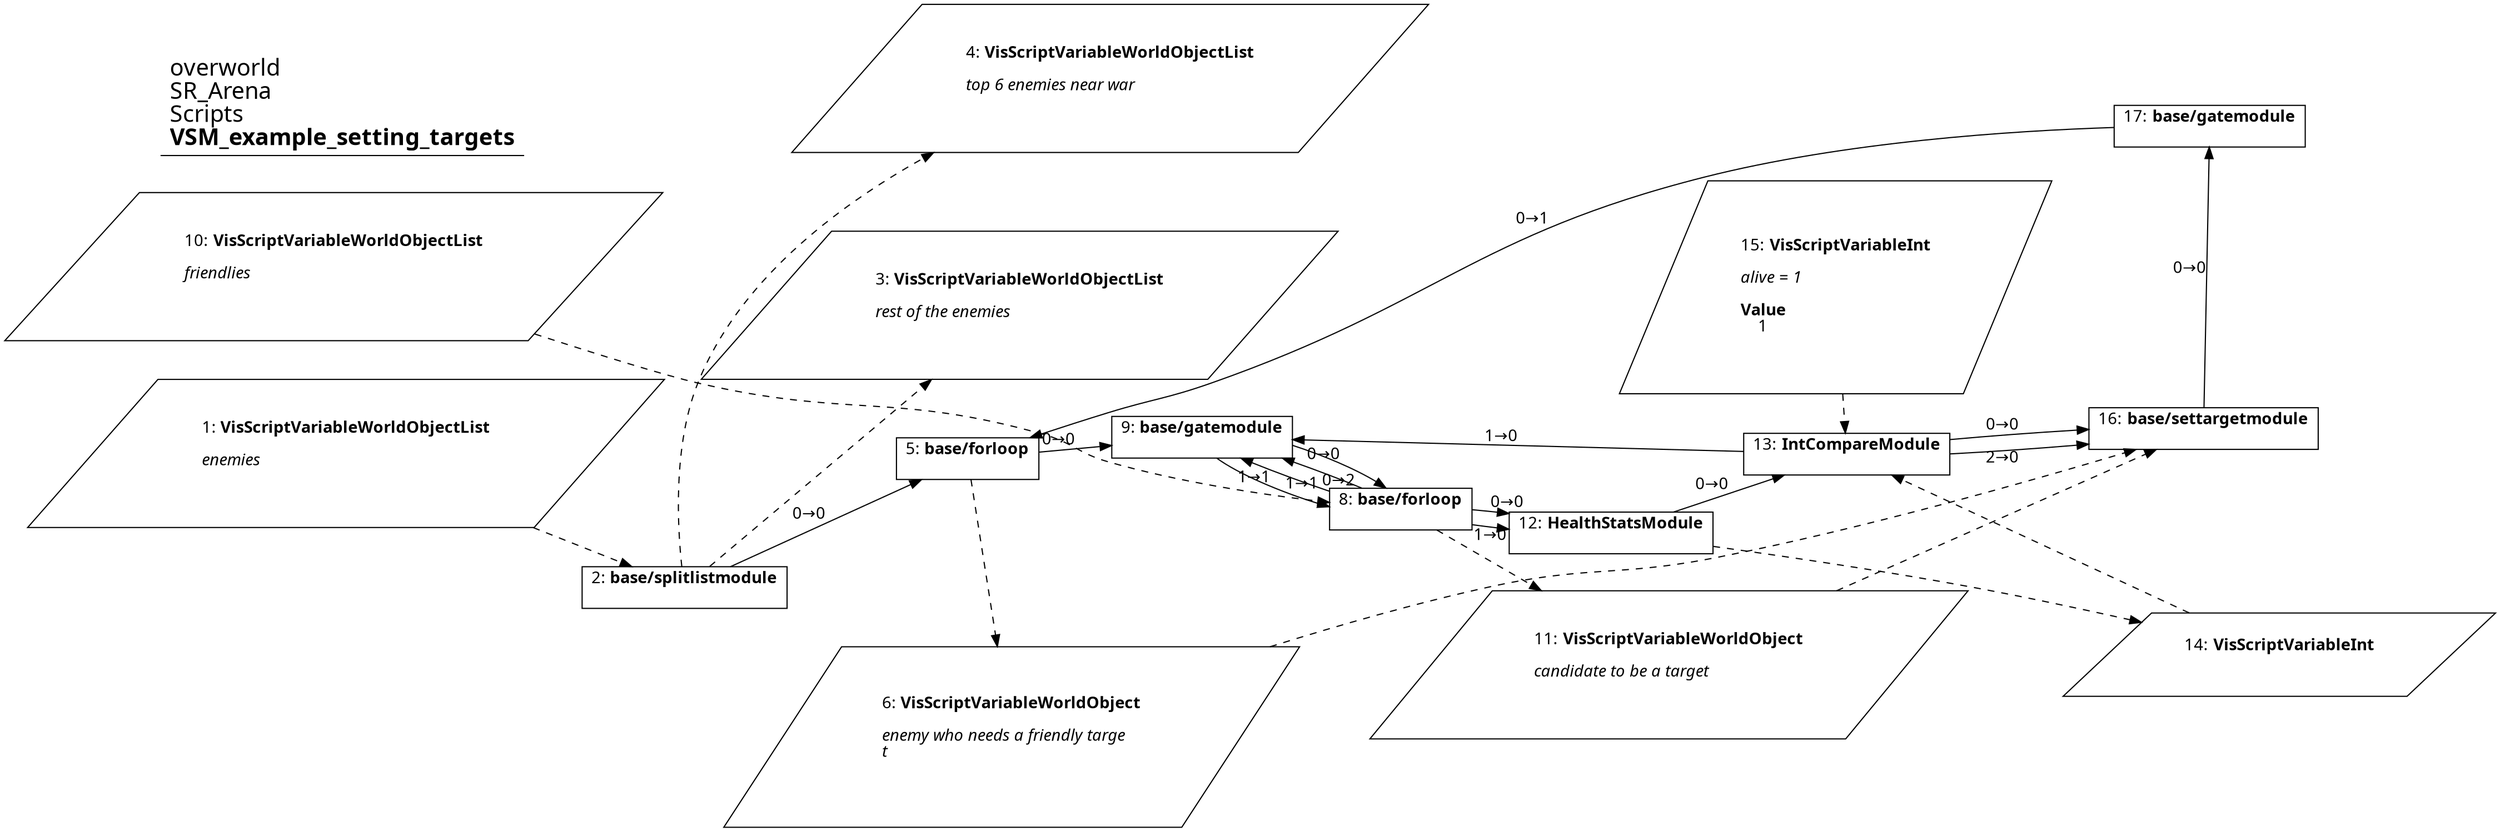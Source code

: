 digraph {
    layout = fdp;
    overlap = prism;
    sep = "+16";
    splines = spline;

    node [ shape = box ];

    graph [ fontname = "Segoe UI" ];
    node [ fontname = "Segoe UI" ];
    edge [ fontname = "Segoe UI" ];

    1 [ label = <1: <b>VisScriptVariableWorldObjectList</b><br/><br/><i>enemies<br align="left"/></i><br align="left"/>> ];
    1 [ shape = parallelogram ]
    1 [ pos = "0.279,-0.058000002!" ];

    2 [ label = <2: <b>base/splitlistmodule</b><br/><br/>> ];
    2 [ pos = "0.45100003,-0.15900001!" ];
    2 -> 5 [ label = "0→0" ];
    1 -> 2 [ style = dashed ];
    2 -> 4 [ style = dashed ];
    2 -> 3 [ style = dashed ];

    3 [ label = <3: <b>VisScriptVariableWorldObjectList</b><br/><br/><i>rest of the enemies<br align="left"/></i><br align="left"/>> ];
    3 [ shape = parallelogram ]
    3 [ pos = "0.69900006,-0.10300001!" ];

    4 [ label = <4: <b>VisScriptVariableWorldObjectList</b><br/><br/><i>top 6 enemies near war<br align="left"/></i><br align="left"/>> ];
    4 [ shape = parallelogram ]
    4 [ pos = "0.703,-0.024!" ];

    5 [ label = <5: <b>base/forloop</b><br/><br/>> ];
    5 [ pos = "0.70400006,-0.15900001!" ];
    5 -> 9 [ label = "0→0" ];
    5 -> 6 [ style = dashed ];

    6 [ label = <6: <b>VisScriptVariableWorldObject</b><br/><br/><i>enemy who needs a friendly targe<br align="left"/>t<br align="left"/></i><br align="left"/>> ];
    6 [ shape = parallelogram ]
    6 [ pos = "0.712,-0.33600003!" ];

    8 [ label = <8: <b>base/forloop</b><br/><br/>> ];
    8 [ pos = "1.1650001,-0.20500001!" ];
    8 -> 12 [ label = "0→0" ];
    8 -> 12 [ label = "1→0" ];
    8 -> 9 [ label = "1→1" ];
    8 -> 9 [ label = "0→2" ];
    10 -> 8 [ style = dashed ];
    8 -> 11 [ style = dashed ];

    9 [ label = <9: <b>base/gatemodule</b><br/><br/>> ];
    9 [ pos = "0.93900007,-0.15900001!" ];
    9 -> 8 [ label = "0→0" ];
    9 -> 8 [ label = "1→1" ];

    10 [ label = <10: <b>VisScriptVariableWorldObjectList</b><br/><br/><i>friendlies<br align="left"/></i><br align="left"/>> ];
    10 [ shape = parallelogram ]
    10 [ pos = "0.277,0.025!" ];

    11 [ label = <11: <b>VisScriptVariableWorldObject</b><br/><br/><i>candidate to be a target<br align="left"/></i><br align="left"/>> ];
    11 [ shape = parallelogram ]
    11 [ pos = "1.166,-0.38200003!" ];

    12 [ label = <12: <b>HealthStatsModule</b><br/><br/>> ];
    12 [ pos = "1.3670001,-0.22700001!" ];
    12 -> 13 [ label = "0→0" ];
    12 -> 14 [ style = dashed ];

    13 [ label = <13: <b>IntCompareModule</b><br/><br/>> ];
    13 [ pos = "1.6010001,-0.20600002!" ];
    13 -> 16 [ label = "0→0" ];
    13 -> 16 [ label = "2→0" ];
    13 -> 9 [ label = "1→0" ];
    14 -> 13 [ style = dashed ];
    15 -> 13 [ style = dashed ];

    14 [ label = <14: <b>VisScriptVariableInt</b><br/><br/>> ];
    14 [ shape = parallelogram ]
    14 [ pos = "1.4300001,-0.40500003!" ];

    15 [ label = <15: <b>VisScriptVariableInt</b><br/><br/><i>alive = 1<br align="left"/></i><br align="left"/><b>Value</b><br align="left"/>    1<br align="left"/>> ];
    15 [ shape = parallelogram ]
    15 [ pos = "1.6020001,-0.15300001!" ];

    16 [ label = <16: <b>base/settargetmodule</b><br/><br/>> ];
    16 [ pos = "1.797,-0.20600002!" ];
    16 -> 17 [ label = "0→0" ];
    6 -> 16 [ style = dashed ];
    11 -> 16 [ style = dashed ];

    17 [ label = <17: <b>base/gatemodule</b><br/><br/>> ];
    17 [ pos = "1.9690001,0.035!" ];
    17 -> 5 [ label = "0→1" ];

    title [ pos = "0.27600002,0.036000002!" ];
    title [ shape = underline ];
    title [ label = <<font point-size="20">overworld<br align="left"/>SR_Arena<br align="left"/>Scripts<br align="left"/><b>VSM_example_setting_targets</b><br align="left"/></font>> ];
}
